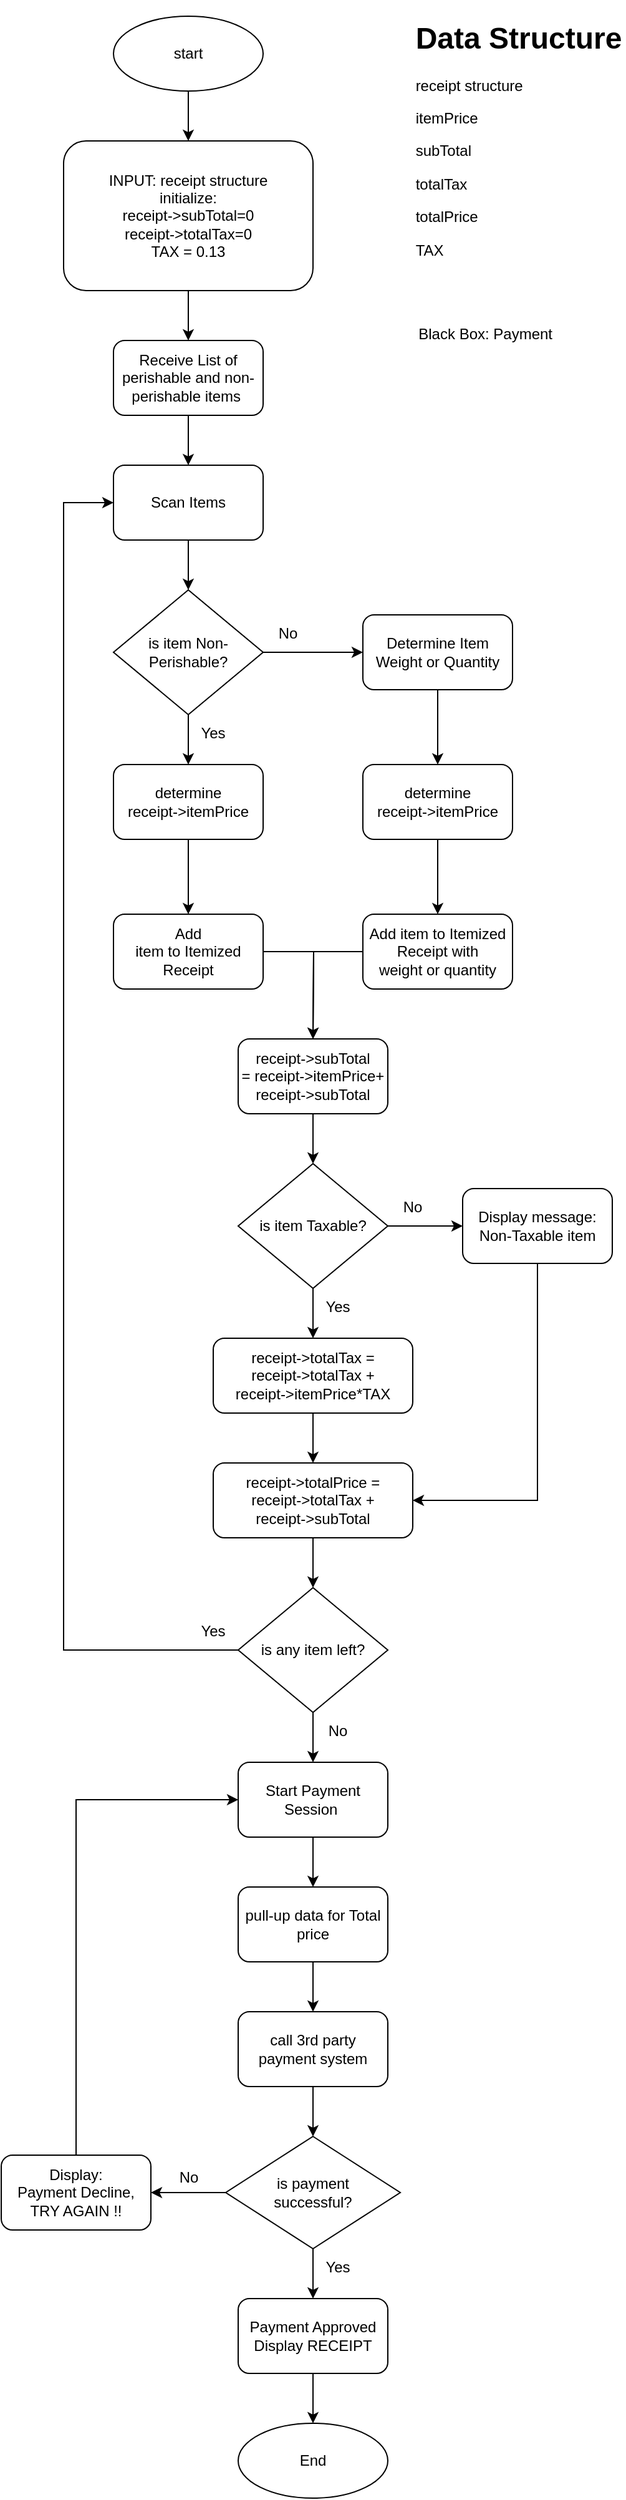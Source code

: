 <mxfile version="21.6.2" type="device">
  <diagram name="Page-1" id="dy-Ylh_5hCQThshBVXpr">
    <mxGraphModel dx="1266" dy="1730" grid="1" gridSize="10" guides="1" tooltips="1" connect="1" arrows="1" fold="1" page="1" pageScale="1" pageWidth="850" pageHeight="1100" math="0" shadow="0">
      <root>
        <mxCell id="0" />
        <mxCell id="1" parent="0" />
        <mxCell id="VGs3rA2Q0M2dDpt1UHOo-16" value="" style="edgeStyle=orthogonalEdgeStyle;rounded=0;orthogonalLoop=1;jettySize=auto;html=1;" parent="1" source="VGs3rA2Q0M2dDpt1UHOo-1" edge="1">
          <mxGeometry relative="1" as="geometry">
            <mxPoint x="420" y="-120" as="targetPoint" />
          </mxGeometry>
        </mxCell>
        <mxCell id="VGs3rA2Q0M2dDpt1UHOo-1" value="start" style="ellipse;whiteSpace=wrap;html=1;" parent="1" vertex="1">
          <mxGeometry x="360" y="-220" width="120" height="60" as="geometry" />
        </mxCell>
        <mxCell id="VGs3rA2Q0M2dDpt1UHOo-6" value="" style="edgeStyle=orthogonalEdgeStyle;rounded=0;orthogonalLoop=1;jettySize=auto;html=1;" parent="1" source="VGs3rA2Q0M2dDpt1UHOo-2" edge="1">
          <mxGeometry relative="1" as="geometry">
            <mxPoint x="420" y="140" as="targetPoint" />
          </mxGeometry>
        </mxCell>
        <mxCell id="VGs3rA2Q0M2dDpt1UHOo-2" value="Receive List of perishable and non-perishable items&amp;nbsp;" style="rounded=1;whiteSpace=wrap;html=1;" parent="1" vertex="1">
          <mxGeometry x="360" y="40" width="120" height="60" as="geometry" />
        </mxCell>
        <mxCell id="VGs3rA2Q0M2dDpt1UHOo-9" value="" style="edgeStyle=orthogonalEdgeStyle;rounded=0;orthogonalLoop=1;jettySize=auto;html=1;" parent="1" source="VGs3rA2Q0M2dDpt1UHOo-7" edge="1">
          <mxGeometry relative="1" as="geometry">
            <mxPoint x="420" y="380" as="targetPoint" />
          </mxGeometry>
        </mxCell>
        <mxCell id="VGs3rA2Q0M2dDpt1UHOo-38" value="" style="edgeStyle=orthogonalEdgeStyle;rounded=0;orthogonalLoop=1;jettySize=auto;html=1;" parent="1" source="VGs3rA2Q0M2dDpt1UHOo-7" target="VGs3rA2Q0M2dDpt1UHOo-37" edge="1">
          <mxGeometry relative="1" as="geometry" />
        </mxCell>
        <mxCell id="VGs3rA2Q0M2dDpt1UHOo-7" value="is item Non-Perishable?" style="rhombus;whiteSpace=wrap;html=1;" parent="1" vertex="1">
          <mxGeometry x="360" y="240" width="120" height="100" as="geometry" />
        </mxCell>
        <mxCell id="VGs3rA2Q0M2dDpt1UHOo-15" value="" style="edgeStyle=orthogonalEdgeStyle;rounded=0;orthogonalLoop=1;jettySize=auto;html=1;" parent="1" source="VGs3rA2Q0M2dDpt1UHOo-10" target="VGs3rA2Q0M2dDpt1UHOo-2" edge="1">
          <mxGeometry relative="1" as="geometry" />
        </mxCell>
        <mxCell id="VGs3rA2Q0M2dDpt1UHOo-10" value="INPUT: receipt structure&lt;br&gt;initialize:&lt;br&gt;receipt-&amp;gt;subTotal=0&lt;br&gt;receipt-&amp;gt;totalTax=0&lt;br&gt;TAX = 0.13" style="rounded=1;whiteSpace=wrap;html=1;" parent="1" vertex="1">
          <mxGeometry x="320" y="-120" width="200" height="120" as="geometry" />
        </mxCell>
        <mxCell id="VGs3rA2Q0M2dDpt1UHOo-14" value="" style="edgeStyle=orthogonalEdgeStyle;rounded=0;orthogonalLoop=1;jettySize=auto;html=1;" parent="1" source="VGs3rA2Q0M2dDpt1UHOo-13" target="VGs3rA2Q0M2dDpt1UHOo-7" edge="1">
          <mxGeometry relative="1" as="geometry" />
        </mxCell>
        <mxCell id="VGs3rA2Q0M2dDpt1UHOo-13" value="Scan Items" style="rounded=1;whiteSpace=wrap;html=1;" parent="1" vertex="1">
          <mxGeometry x="360" y="140" width="120" height="60" as="geometry" />
        </mxCell>
        <mxCell id="VGs3rA2Q0M2dDpt1UHOo-18" value="Black Box: Payment&amp;nbsp;" style="text;html=1;strokeColor=none;fillColor=none;align=center;verticalAlign=middle;whiteSpace=wrap;rounded=0;" parent="1" vertex="1">
          <mxGeometry x="600" y="20" width="120" height="30" as="geometry" />
        </mxCell>
        <mxCell id="VGs3rA2Q0M2dDpt1UHOo-21" value="Yes" style="text;html=1;strokeColor=none;fillColor=none;align=center;verticalAlign=middle;whiteSpace=wrap;rounded=0;" parent="1" vertex="1">
          <mxGeometry x="410" y="340" width="60" height="30" as="geometry" />
        </mxCell>
        <mxCell id="VGs3rA2Q0M2dDpt1UHOo-50" style="edgeStyle=orthogonalEdgeStyle;rounded=0;orthogonalLoop=1;jettySize=auto;html=1;" parent="1" source="VGs3rA2Q0M2dDpt1UHOo-36" edge="1">
          <mxGeometry relative="1" as="geometry">
            <mxPoint x="520" y="600" as="targetPoint" />
          </mxGeometry>
        </mxCell>
        <mxCell id="VGs3rA2Q0M2dDpt1UHOo-36" value="Add&lt;br style=&quot;border-color: var(--border-color);&quot;&gt;item to Itemized Receipt" style="rounded=1;whiteSpace=wrap;html=1;" parent="1" vertex="1">
          <mxGeometry x="360" y="500" width="120" height="60" as="geometry" />
        </mxCell>
        <mxCell id="VGs3rA2Q0M2dDpt1UHOo-39" style="edgeStyle=orthogonalEdgeStyle;rounded=0;orthogonalLoop=1;jettySize=auto;html=1;exitX=0.5;exitY=1;exitDx=0;exitDy=0;entryX=0.5;entryY=0;entryDx=0;entryDy=0;" parent="1" source="VGs3rA2Q0M2dDpt1UHOo-37" target="VGs3rA2Q0M2dDpt1UHOo-46" edge="1">
          <mxGeometry relative="1" as="geometry">
            <mxPoint x="580" y="380" as="targetPoint" />
            <Array as="points">
              <mxPoint x="620" y="380" />
              <mxPoint x="620" y="380" />
            </Array>
          </mxGeometry>
        </mxCell>
        <mxCell id="VGs3rA2Q0M2dDpt1UHOo-37" value="Determine Item Weight or Quantity" style="rounded=1;whiteSpace=wrap;html=1;" parent="1" vertex="1">
          <mxGeometry x="560" y="260" width="120" height="60" as="geometry" />
        </mxCell>
        <mxCell id="VGs3rA2Q0M2dDpt1UHOo-40" value="No" style="text;html=1;strokeColor=none;fillColor=none;align=center;verticalAlign=middle;whiteSpace=wrap;rounded=0;" parent="1" vertex="1">
          <mxGeometry x="470" y="260" width="60" height="30" as="geometry" />
        </mxCell>
        <mxCell id="VGs3rA2Q0M2dDpt1UHOo-52" style="edgeStyle=orthogonalEdgeStyle;rounded=0;orthogonalLoop=1;jettySize=auto;html=1;" parent="1" source="VGs3rA2Q0M2dDpt1UHOo-41" edge="1">
          <mxGeometry relative="1" as="geometry">
            <mxPoint x="520" y="600" as="targetPoint" />
          </mxGeometry>
        </mxCell>
        <mxCell id="VGs3rA2Q0M2dDpt1UHOo-41" value="Add item to Itemized Receipt with &lt;br&gt;weight or quantity" style="rounded=1;whiteSpace=wrap;html=1;" parent="1" vertex="1">
          <mxGeometry x="560" y="500" width="120" height="60" as="geometry" />
        </mxCell>
        <mxCell id="VGs3rA2Q0M2dDpt1UHOo-49" value="" style="edgeStyle=orthogonalEdgeStyle;rounded=0;orthogonalLoop=1;jettySize=auto;html=1;" parent="1" source="VGs3rA2Q0M2dDpt1UHOo-44" target="VGs3rA2Q0M2dDpt1UHOo-36" edge="1">
          <mxGeometry relative="1" as="geometry" />
        </mxCell>
        <mxCell id="VGs3rA2Q0M2dDpt1UHOo-44" value="determine &lt;br&gt;receipt-&amp;gt;itemPrice" style="rounded=1;whiteSpace=wrap;html=1;" parent="1" vertex="1">
          <mxGeometry x="360" y="380" width="120" height="60" as="geometry" />
        </mxCell>
        <mxCell id="VGs3rA2Q0M2dDpt1UHOo-47" value="" style="edgeStyle=orthogonalEdgeStyle;rounded=0;orthogonalLoop=1;jettySize=auto;html=1;" parent="1" source="VGs3rA2Q0M2dDpt1UHOo-46" target="VGs3rA2Q0M2dDpt1UHOo-41" edge="1">
          <mxGeometry relative="1" as="geometry" />
        </mxCell>
        <mxCell id="VGs3rA2Q0M2dDpt1UHOo-46" value="determine&lt;br&gt;receipt-&amp;gt;itemPrice" style="rounded=1;whiteSpace=wrap;html=1;" parent="1" vertex="1">
          <mxGeometry x="560" y="380" width="120" height="60" as="geometry" />
        </mxCell>
        <mxCell id="VGs3rA2Q0M2dDpt1UHOo-55" value="" style="edgeStyle=orthogonalEdgeStyle;rounded=0;orthogonalLoop=1;jettySize=auto;html=1;" parent="1" source="VGs3rA2Q0M2dDpt1UHOo-51" target="VGs3rA2Q0M2dDpt1UHOo-54" edge="1">
          <mxGeometry relative="1" as="geometry" />
        </mxCell>
        <mxCell id="VGs3rA2Q0M2dDpt1UHOo-51" value="receipt-&amp;gt;subTotal&lt;br&gt;= receipt-&amp;gt;itemPrice+&lt;br&gt;receipt-&amp;gt;subTotal" style="rounded=1;whiteSpace=wrap;html=1;" parent="1" vertex="1">
          <mxGeometry x="460" y="600" width="120" height="60" as="geometry" />
        </mxCell>
        <mxCell id="VGs3rA2Q0M2dDpt1UHOo-57" value="" style="edgeStyle=orthogonalEdgeStyle;rounded=0;orthogonalLoop=1;jettySize=auto;html=1;" parent="1" source="VGs3rA2Q0M2dDpt1UHOo-54" target="VGs3rA2Q0M2dDpt1UHOo-56" edge="1">
          <mxGeometry relative="1" as="geometry" />
        </mxCell>
        <mxCell id="VGs3rA2Q0M2dDpt1UHOo-58" style="edgeStyle=orthogonalEdgeStyle;rounded=0;orthogonalLoop=1;jettySize=auto;html=1;exitX=1;exitY=0.5;exitDx=0;exitDy=0;" parent="1" source="VGs3rA2Q0M2dDpt1UHOo-54" edge="1">
          <mxGeometry relative="1" as="geometry">
            <mxPoint x="640" y="750" as="targetPoint" />
          </mxGeometry>
        </mxCell>
        <mxCell id="VGs3rA2Q0M2dDpt1UHOo-54" value="is item Taxable?" style="rhombus;whiteSpace=wrap;html=1;" parent="1" vertex="1">
          <mxGeometry x="460" y="700" width="120" height="100" as="geometry" />
        </mxCell>
        <mxCell id="VGs3rA2Q0M2dDpt1UHOo-67" value="" style="edgeStyle=orthogonalEdgeStyle;rounded=0;orthogonalLoop=1;jettySize=auto;html=1;" parent="1" source="VGs3rA2Q0M2dDpt1UHOo-56" target="VGs3rA2Q0M2dDpt1UHOo-66" edge="1">
          <mxGeometry relative="1" as="geometry" />
        </mxCell>
        <mxCell id="VGs3rA2Q0M2dDpt1UHOo-56" value="receipt-&amp;gt;totalTax =&lt;br&gt;receipt-&amp;gt;totalTax +&lt;br&gt;receipt-&amp;gt;itemPrice*TAX" style="rounded=1;whiteSpace=wrap;html=1;" parent="1" vertex="1">
          <mxGeometry x="440" y="840" width="160" height="60" as="geometry" />
        </mxCell>
        <mxCell id="VGs3rA2Q0M2dDpt1UHOo-60" value="&lt;h1 style=&quot;border-color: var(--border-color); text-align: left;&quot;&gt;Data Structure&lt;/h1&gt;&lt;p style=&quot;border-color: var(--border-color); text-align: left;&quot;&gt;receipt structure&lt;/p&gt;&lt;p style=&quot;border-color: var(--border-color); text-align: left;&quot;&gt;itemPrice&lt;/p&gt;&lt;p style=&quot;border-color: var(--border-color); text-align: left;&quot;&gt;subTotal&lt;/p&gt;&lt;p style=&quot;border-color: var(--border-color); text-align: left;&quot;&gt;totalTax&lt;/p&gt;&lt;p style=&quot;border-color: var(--border-color); text-align: left;&quot;&gt;totalPrice&lt;/p&gt;&lt;p style=&quot;border-color: var(--border-color); text-align: left;&quot;&gt;TAX&lt;/p&gt;&lt;p style=&quot;border-color: var(--border-color); text-align: left;&quot;&gt;&lt;br&gt;&lt;/p&gt;" style="text;html=1;strokeColor=none;fillColor=none;align=center;verticalAlign=middle;whiteSpace=wrap;rounded=0;" parent="1" vertex="1">
          <mxGeometry x="600" y="-210" width="170" height="200" as="geometry" />
        </mxCell>
        <mxCell id="VGs3rA2Q0M2dDpt1UHOo-61" value="Yes" style="text;html=1;strokeColor=none;fillColor=none;align=center;verticalAlign=middle;whiteSpace=wrap;rounded=0;" parent="1" vertex="1">
          <mxGeometry x="510" y="800" width="60" height="30" as="geometry" />
        </mxCell>
        <mxCell id="VGs3rA2Q0M2dDpt1UHOo-62" value="No" style="text;html=1;strokeColor=none;fillColor=none;align=center;verticalAlign=middle;whiteSpace=wrap;rounded=0;" parent="1" vertex="1">
          <mxGeometry x="570" y="720" width="60" height="30" as="geometry" />
        </mxCell>
        <mxCell id="VGs3rA2Q0M2dDpt1UHOo-65" style="edgeStyle=orthogonalEdgeStyle;rounded=0;orthogonalLoop=1;jettySize=auto;html=1;entryX=1;entryY=0.5;entryDx=0;entryDy=0;" parent="1" source="VGs3rA2Q0M2dDpt1UHOo-63" target="VGs3rA2Q0M2dDpt1UHOo-66" edge="1">
          <mxGeometry relative="1" as="geometry">
            <mxPoint x="740" y="1000" as="targetPoint" />
            <Array as="points">
              <mxPoint x="700" y="970" />
            </Array>
          </mxGeometry>
        </mxCell>
        <mxCell id="VGs3rA2Q0M2dDpt1UHOo-63" value="Display message:&lt;br&gt;Non-Taxable item" style="rounded=1;whiteSpace=wrap;html=1;" parent="1" vertex="1">
          <mxGeometry x="640" y="720" width="120" height="60" as="geometry" />
        </mxCell>
        <mxCell id="VGs3rA2Q0M2dDpt1UHOo-69" value="" style="edgeStyle=orthogonalEdgeStyle;rounded=0;orthogonalLoop=1;jettySize=auto;html=1;" parent="1" source="VGs3rA2Q0M2dDpt1UHOo-66" edge="1">
          <mxGeometry relative="1" as="geometry">
            <mxPoint x="520" y="1040" as="targetPoint" />
          </mxGeometry>
        </mxCell>
        <mxCell id="VGs3rA2Q0M2dDpt1UHOo-66" value="receipt-&amp;gt;totalPrice = &lt;br&gt;receipt-&amp;gt;totalTax + &lt;br&gt;receipt-&amp;gt;subTotal" style="rounded=1;whiteSpace=wrap;html=1;" parent="1" vertex="1">
          <mxGeometry x="440" y="940" width="160" height="60" as="geometry" />
        </mxCell>
        <mxCell id="VGs3rA2Q0M2dDpt1UHOo-71" style="edgeStyle=orthogonalEdgeStyle;rounded=0;orthogonalLoop=1;jettySize=auto;html=1;entryX=0;entryY=0.5;entryDx=0;entryDy=0;" parent="1" source="VGs3rA2Q0M2dDpt1UHOo-70" target="VGs3rA2Q0M2dDpt1UHOo-13" edge="1">
          <mxGeometry relative="1" as="geometry">
            <Array as="points">
              <mxPoint x="320" y="1090" />
              <mxPoint x="320" y="170" />
            </Array>
          </mxGeometry>
        </mxCell>
        <mxCell id="VGs3rA2Q0M2dDpt1UHOo-74" value="" style="edgeStyle=orthogonalEdgeStyle;rounded=0;orthogonalLoop=1;jettySize=auto;html=1;" parent="1" source="VGs3rA2Q0M2dDpt1UHOo-70" target="VGs3rA2Q0M2dDpt1UHOo-73" edge="1">
          <mxGeometry relative="1" as="geometry" />
        </mxCell>
        <mxCell id="VGs3rA2Q0M2dDpt1UHOo-70" value="is any item left?" style="rhombus;whiteSpace=wrap;html=1;" parent="1" vertex="1">
          <mxGeometry x="460" y="1040" width="120" height="100" as="geometry" />
        </mxCell>
        <mxCell id="VGs3rA2Q0M2dDpt1UHOo-72" value="Yes" style="text;html=1;strokeColor=none;fillColor=none;align=center;verticalAlign=middle;whiteSpace=wrap;rounded=0;" parent="1" vertex="1">
          <mxGeometry x="410" y="1060" width="60" height="30" as="geometry" />
        </mxCell>
        <mxCell id="VGs3rA2Q0M2dDpt1UHOo-77" value="" style="edgeStyle=orthogonalEdgeStyle;rounded=0;orthogonalLoop=1;jettySize=auto;html=1;" parent="1" source="VGs3rA2Q0M2dDpt1UHOo-73" target="VGs3rA2Q0M2dDpt1UHOo-76" edge="1">
          <mxGeometry relative="1" as="geometry" />
        </mxCell>
        <mxCell id="VGs3rA2Q0M2dDpt1UHOo-73" value="Start Payment Session&amp;nbsp;" style="rounded=1;whiteSpace=wrap;html=1;" parent="1" vertex="1">
          <mxGeometry x="460" y="1180" width="120" height="60" as="geometry" />
        </mxCell>
        <mxCell id="VGs3rA2Q0M2dDpt1UHOo-75" value="No" style="text;html=1;strokeColor=none;fillColor=none;align=center;verticalAlign=middle;whiteSpace=wrap;rounded=0;" parent="1" vertex="1">
          <mxGeometry x="510" y="1140" width="60" height="30" as="geometry" />
        </mxCell>
        <mxCell id="VGs3rA2Q0M2dDpt1UHOo-79" value="" style="edgeStyle=orthogonalEdgeStyle;rounded=0;orthogonalLoop=1;jettySize=auto;html=1;" parent="1" source="VGs3rA2Q0M2dDpt1UHOo-76" target="VGs3rA2Q0M2dDpt1UHOo-78" edge="1">
          <mxGeometry relative="1" as="geometry" />
        </mxCell>
        <mxCell id="VGs3rA2Q0M2dDpt1UHOo-76" value="pull-up data for Total price" style="rounded=1;whiteSpace=wrap;html=1;" parent="1" vertex="1">
          <mxGeometry x="460" y="1280" width="120" height="60" as="geometry" />
        </mxCell>
        <mxCell id="VGs3rA2Q0M2dDpt1UHOo-81" value="" style="edgeStyle=orthogonalEdgeStyle;rounded=0;orthogonalLoop=1;jettySize=auto;html=1;" parent="1" source="VGs3rA2Q0M2dDpt1UHOo-78" target="VGs3rA2Q0M2dDpt1UHOo-80" edge="1">
          <mxGeometry relative="1" as="geometry" />
        </mxCell>
        <mxCell id="VGs3rA2Q0M2dDpt1UHOo-78" value="call 3rd party payment system" style="rounded=1;whiteSpace=wrap;html=1;" parent="1" vertex="1">
          <mxGeometry x="460" y="1380" width="120" height="60" as="geometry" />
        </mxCell>
        <mxCell id="VGs3rA2Q0M2dDpt1UHOo-82" style="edgeStyle=orthogonalEdgeStyle;rounded=0;orthogonalLoop=1;jettySize=auto;html=1;" parent="1" source="VGs3rA2Q0M2dDpt1UHOo-80" edge="1">
          <mxGeometry relative="1" as="geometry">
            <mxPoint x="520" y="1610" as="targetPoint" />
          </mxGeometry>
        </mxCell>
        <mxCell id="VGs3rA2Q0M2dDpt1UHOo-88" value="" style="edgeStyle=orthogonalEdgeStyle;rounded=0;orthogonalLoop=1;jettySize=auto;html=1;" parent="1" source="VGs3rA2Q0M2dDpt1UHOo-80" target="VGs3rA2Q0M2dDpt1UHOo-87" edge="1">
          <mxGeometry relative="1" as="geometry" />
        </mxCell>
        <mxCell id="VGs3rA2Q0M2dDpt1UHOo-80" value="is payment&lt;br&gt;&amp;nbsp;successful?&amp;nbsp;" style="rhombus;whiteSpace=wrap;html=1;" parent="1" vertex="1">
          <mxGeometry x="450" y="1480" width="140" height="90" as="geometry" />
        </mxCell>
        <mxCell id="VGs3rA2Q0M2dDpt1UHOo-83" value="Yes" style="text;html=1;strokeColor=none;fillColor=none;align=center;verticalAlign=middle;whiteSpace=wrap;rounded=0;" parent="1" vertex="1">
          <mxGeometry x="510" y="1570" width="60" height="30" as="geometry" />
        </mxCell>
        <mxCell id="VGs3rA2Q0M2dDpt1UHOo-86" value="" style="edgeStyle=orthogonalEdgeStyle;rounded=0;orthogonalLoop=1;jettySize=auto;html=1;" parent="1" source="VGs3rA2Q0M2dDpt1UHOo-84" target="VGs3rA2Q0M2dDpt1UHOo-85" edge="1">
          <mxGeometry relative="1" as="geometry" />
        </mxCell>
        <mxCell id="VGs3rA2Q0M2dDpt1UHOo-84" value="Payment Approved&lt;br&gt;Display RECEIPT" style="rounded=1;whiteSpace=wrap;html=1;" parent="1" vertex="1">
          <mxGeometry x="460" y="1610" width="120" height="60" as="geometry" />
        </mxCell>
        <mxCell id="VGs3rA2Q0M2dDpt1UHOo-85" value="End" style="ellipse;whiteSpace=wrap;html=1;" parent="1" vertex="1">
          <mxGeometry x="460" y="1710" width="120" height="60" as="geometry" />
        </mxCell>
        <mxCell id="VGs3rA2Q0M2dDpt1UHOo-91" style="edgeStyle=orthogonalEdgeStyle;rounded=0;orthogonalLoop=1;jettySize=auto;html=1;exitX=0.5;exitY=0;exitDx=0;exitDy=0;entryX=0;entryY=0.5;entryDx=0;entryDy=0;" parent="1" source="VGs3rA2Q0M2dDpt1UHOo-87" target="VGs3rA2Q0M2dDpt1UHOo-73" edge="1">
          <mxGeometry relative="1" as="geometry" />
        </mxCell>
        <mxCell id="VGs3rA2Q0M2dDpt1UHOo-87" value="Display:&lt;br&gt;Payment Decline,&lt;br&gt;TRY AGAIN !!" style="rounded=1;whiteSpace=wrap;html=1;" parent="1" vertex="1">
          <mxGeometry x="270" y="1495" width="120" height="60" as="geometry" />
        </mxCell>
        <mxCell id="VGs3rA2Q0M2dDpt1UHOo-89" value="No" style="text;html=1;align=center;verticalAlign=middle;resizable=0;points=[];autosize=1;strokeColor=none;fillColor=none;" parent="1" vertex="1">
          <mxGeometry x="400" y="1498" width="40" height="30" as="geometry" />
        </mxCell>
      </root>
    </mxGraphModel>
  </diagram>
</mxfile>

